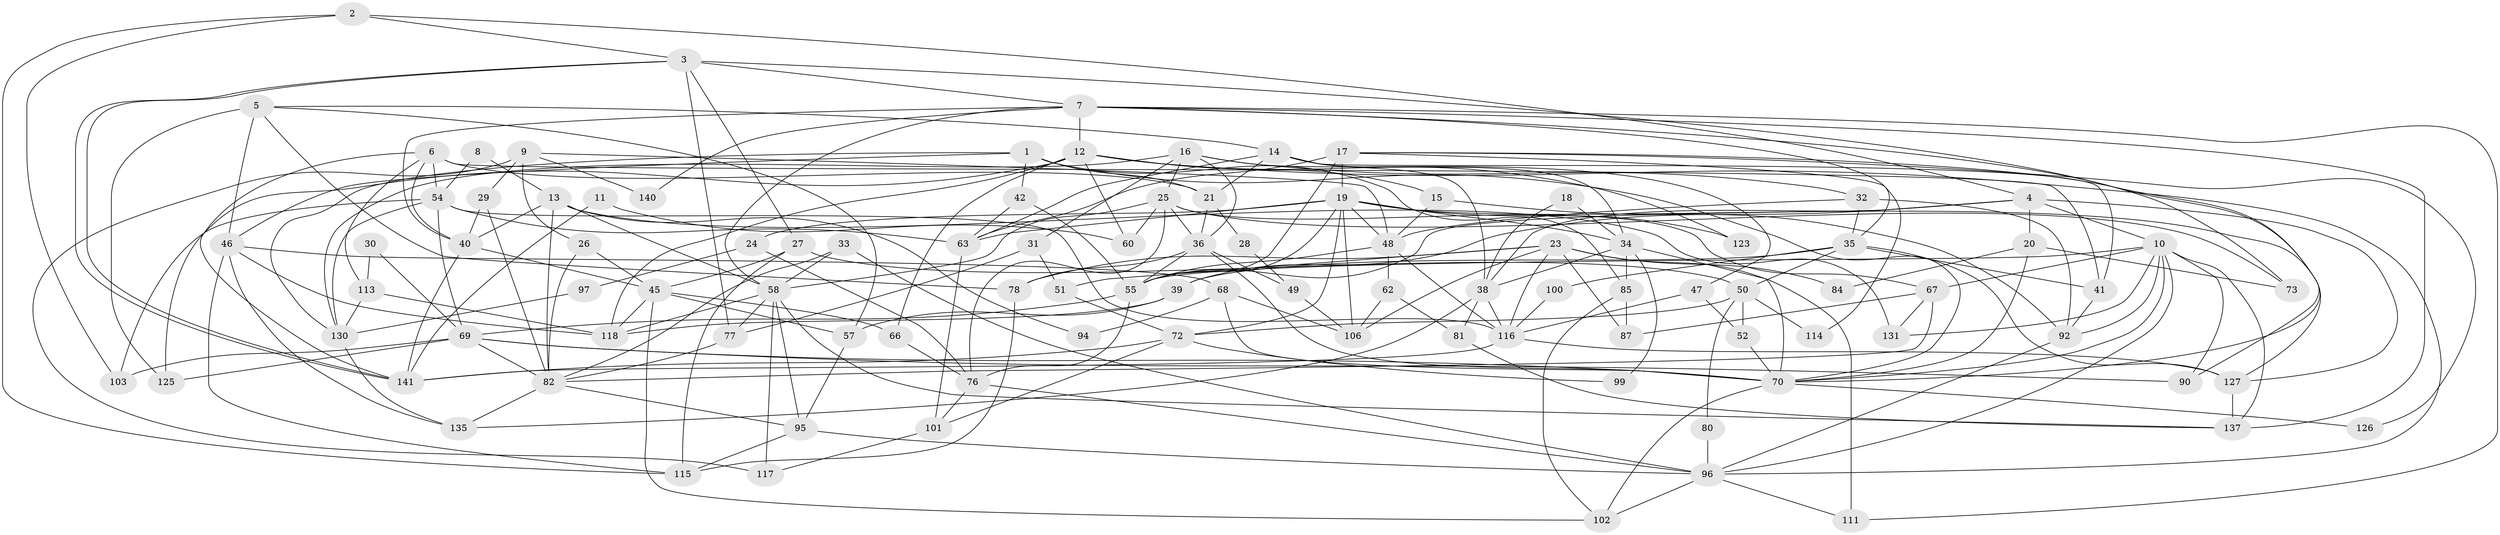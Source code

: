 // original degree distribution, {6: 0.08391608391608392, 4: 0.24475524475524477, 3: 0.26573426573426573, 7: 0.03496503496503497, 2: 0.14685314685314685, 5: 0.20279720279720279, 8: 0.02097902097902098}
// Generated by graph-tools (version 1.1) at 2025/11/02/27/25 16:11:17]
// undirected, 100 vertices, 238 edges
graph export_dot {
graph [start="1"]
  node [color=gray90,style=filled];
  1;
  2;
  3 [super="+108"];
  4 [super="+37"];
  5 [super="+59"];
  6;
  7 [super="+122"];
  8;
  9 [super="+124"];
  10 [super="+121"];
  11;
  12 [super="+22"];
  13 [super="+75"];
  14 [super="+143"];
  15;
  16 [super="+89"];
  17 [super="+109"];
  18;
  19 [super="+110"];
  20;
  21 [super="+56"];
  23 [super="+128"];
  24;
  25 [super="+43"];
  26 [super="+71"];
  27;
  28;
  29;
  30;
  31;
  32 [super="+133"];
  33;
  34 [super="+44"];
  35 [super="+79"];
  36 [super="+53"];
  38 [super="+139"];
  39;
  40 [super="+88"];
  41;
  42;
  45 [super="+86"];
  46 [super="+112"];
  47;
  48 [super="+64"];
  49;
  50 [super="+65"];
  51;
  52;
  54 [super="+93"];
  55 [super="+61"];
  57;
  58 [super="+74"];
  60;
  62;
  63 [super="+104"];
  66;
  67 [super="+83"];
  68;
  69 [super="+107"];
  70 [super="+132"];
  72 [super="+91"];
  73;
  76 [super="+138"];
  77;
  78;
  80;
  81;
  82 [super="+120"];
  84;
  85;
  87;
  90;
  92 [super="+105"];
  94;
  95 [super="+98"];
  96 [super="+129"];
  97;
  99;
  100;
  101;
  102 [super="+119"];
  103;
  106;
  111;
  113;
  114;
  115 [super="+134"];
  116;
  117;
  118 [super="+142"];
  123;
  125;
  126;
  127;
  130 [super="+136"];
  131;
  135;
  137;
  140;
  141;
  1 -- 70;
  1 -- 42;
  1 -- 21;
  1 -- 85;
  1 -- 46;
  1 -- 130;
  2 -- 4;
  2 -- 103;
  2 -- 115;
  2 -- 3;
  3 -- 141;
  3 -- 141;
  3 -- 77;
  3 -- 7;
  3 -- 73;
  3 -- 27;
  4 -- 127;
  4 -- 20;
  4 -- 55;
  4 -- 38;
  4 -- 39;
  4 -- 10;
  5 -- 57;
  5 -- 78;
  5 -- 125;
  5 -- 46;
  5 -- 14;
  6 -- 141;
  6 -- 21 [weight=2];
  6 -- 40;
  6 -- 41;
  6 -- 54;
  6 -- 113;
  7 -- 35;
  7 -- 137;
  7 -- 70;
  7 -- 140;
  7 -- 111;
  7 -- 40;
  7 -- 12;
  7 -- 58;
  8 -- 13;
  8 -- 54;
  9 -- 117;
  9 -- 140;
  9 -- 29;
  9 -- 26;
  9 -- 48;
  10 -- 131;
  10 -- 92;
  10 -- 96;
  10 -- 67;
  10 -- 90;
  10 -- 137;
  10 -- 55;
  10 -- 70;
  11 -- 60;
  11 -- 141;
  12 -- 15;
  12 -- 66;
  12 -- 96;
  12 -- 125;
  12 -- 118;
  12 -- 123;
  12 -- 60;
  13 -- 58;
  13 -- 131 [weight=2];
  13 -- 94;
  13 -- 82;
  13 -- 40;
  14 -- 38;
  14 -- 41;
  14 -- 21;
  14 -- 34;
  14 -- 63;
  15 -- 48;
  15 -- 92;
  16 -- 36;
  16 -- 32;
  16 -- 31;
  16 -- 47;
  16 -- 25;
  16 -- 130;
  17 -- 19 [weight=2];
  17 -- 126;
  17 -- 63;
  17 -- 114;
  17 -- 55;
  17 -- 90;
  18 -- 38;
  18 -- 34;
  19 -- 24;
  19 -- 63;
  19 -- 55;
  19 -- 72;
  19 -- 106;
  19 -- 123;
  19 -- 127;
  19 -- 34;
  19 -- 48;
  20 -- 73;
  20 -- 84;
  20 -- 70;
  21 -- 28;
  21 -- 36;
  23 -- 106;
  23 -- 51;
  23 -- 84;
  23 -- 116;
  23 -- 87;
  23 -- 78;
  23 -- 111;
  24 -- 97;
  24 -- 76;
  25 -- 73;
  25 -- 67;
  25 -- 36;
  25 -- 60;
  25 -- 76;
  25 -- 58;
  26 -- 45;
  26 -- 82;
  27 -- 115;
  27 -- 45;
  27 -- 50;
  28 -- 49;
  29 -- 40;
  29 -- 82;
  30 -- 69;
  30 -- 113;
  31 -- 77;
  31 -- 51;
  32 -- 92;
  32 -- 48;
  32 -- 35;
  33 -- 58;
  33 -- 96;
  33 -- 82;
  34 -- 85;
  34 -- 70;
  34 -- 99;
  34 -- 38;
  35 -- 41;
  35 -- 100;
  35 -- 39;
  35 -- 127;
  35 -- 50 [weight=2];
  36 -- 49;
  36 -- 55;
  36 -- 70;
  36 -- 78;
  38 -- 116;
  38 -- 81;
  38 -- 135;
  39 -- 57;
  39 -- 118;
  40 -- 141;
  40 -- 45;
  41 -- 92;
  42 -- 55;
  42 -- 63;
  45 -- 66;
  45 -- 118;
  45 -- 57;
  45 -- 102;
  46 -- 135;
  46 -- 115;
  46 -- 118;
  46 -- 68;
  47 -- 116;
  47 -- 52;
  48 -- 116;
  48 -- 55;
  48 -- 62;
  49 -- 106;
  50 -- 52;
  50 -- 114;
  50 -- 72;
  50 -- 80;
  51 -- 72;
  52 -- 70;
  54 -- 63;
  54 -- 103;
  54 -- 116;
  54 -- 130;
  54 -- 69;
  55 -- 76;
  55 -- 69;
  57 -- 95;
  58 -- 77;
  58 -- 117;
  58 -- 118;
  58 -- 137;
  58 -- 95;
  62 -- 81;
  62 -- 106;
  63 -- 101;
  66 -- 76;
  67 -- 87;
  67 -- 82;
  67 -- 131;
  68 -- 70;
  68 -- 94;
  68 -- 106;
  69 -- 82;
  69 -- 103;
  69 -- 70;
  69 -- 90;
  69 -- 125;
  70 -- 126;
  70 -- 102;
  72 -- 141;
  72 -- 99;
  72 -- 101;
  76 -- 101;
  76 -- 96;
  77 -- 82;
  78 -- 115;
  80 -- 96;
  81 -- 137;
  82 -- 95;
  82 -- 135;
  85 -- 87;
  85 -- 102;
  92 -- 96;
  95 -- 96;
  95 -- 115;
  96 -- 111;
  96 -- 102;
  97 -- 130;
  100 -- 116;
  101 -- 117;
  113 -- 118;
  113 -- 130;
  116 -- 127;
  116 -- 141;
  127 -- 137;
  130 -- 135;
}
